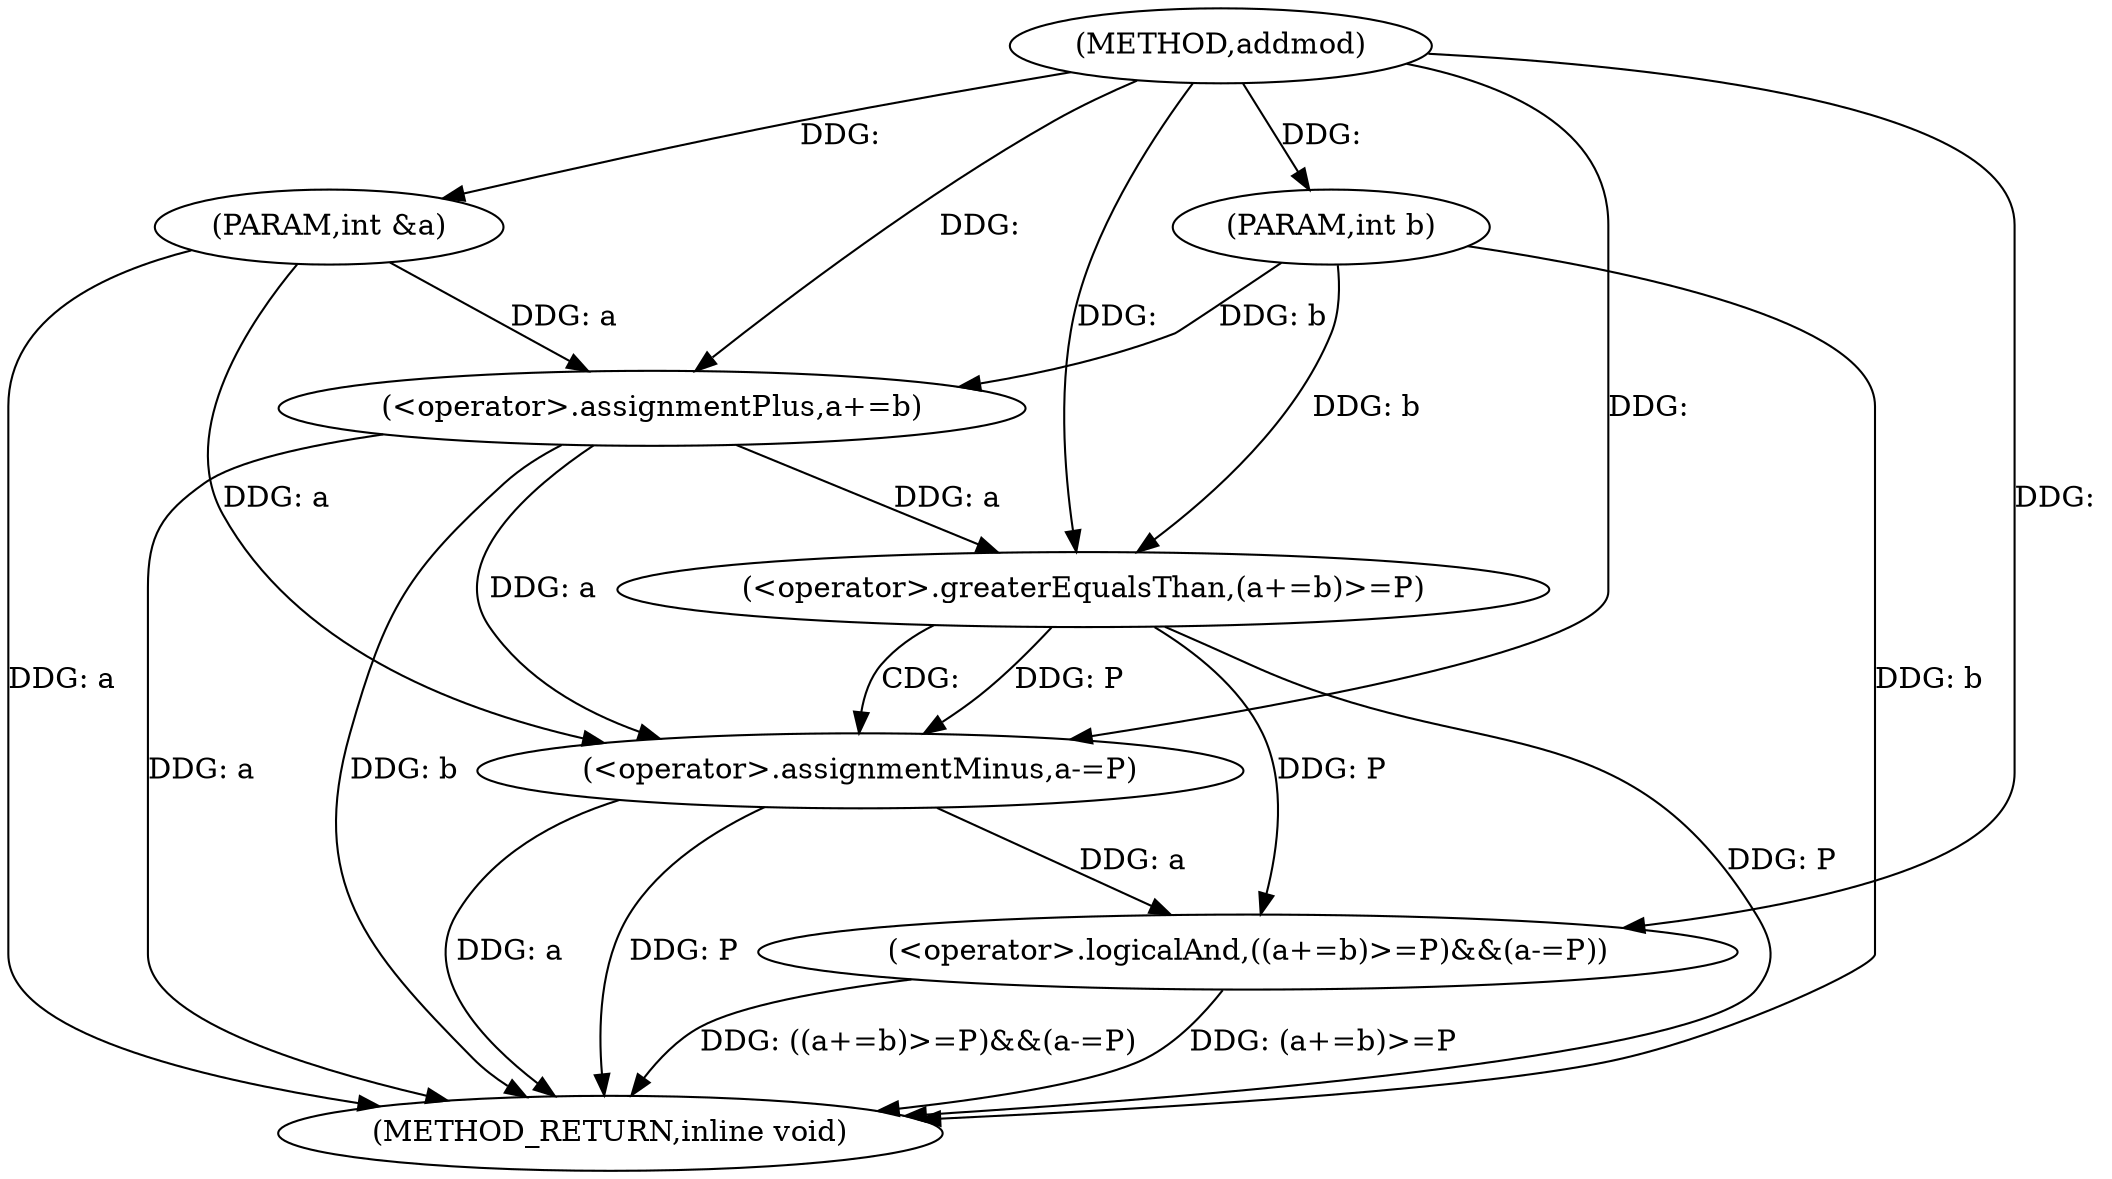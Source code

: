 digraph "addmod" {  
"1000190" [label = "(METHOD,addmod)" ]
"1000203" [label = "(METHOD_RETURN,inline void)" ]
"1000191" [label = "(PARAM,int &a)" ]
"1000192" [label = "(PARAM,int b)" ]
"1000194" [label = "(<operator>.logicalAnd,((a+=b)>=P)&&(a-=P))" ]
"1000195" [label = "(<operator>.greaterEqualsThan,(a+=b)>=P)" ]
"1000200" [label = "(<operator>.assignmentMinus,a-=P)" ]
"1000196" [label = "(<operator>.assignmentPlus,a+=b)" ]
  "1000191" -> "1000203"  [ label = "DDG: a"] 
  "1000192" -> "1000203"  [ label = "DDG: b"] 
  "1000196" -> "1000203"  [ label = "DDG: a"] 
  "1000196" -> "1000203"  [ label = "DDG: b"] 
  "1000195" -> "1000203"  [ label = "DDG: P"] 
  "1000194" -> "1000203"  [ label = "DDG: (a+=b)>=P"] 
  "1000200" -> "1000203"  [ label = "DDG: a"] 
  "1000200" -> "1000203"  [ label = "DDG: P"] 
  "1000194" -> "1000203"  [ label = "DDG: ((a+=b)>=P)&&(a-=P)"] 
  "1000190" -> "1000191"  [ label = "DDG: "] 
  "1000190" -> "1000192"  [ label = "DDG: "] 
  "1000195" -> "1000194"  [ label = "DDG: P"] 
  "1000200" -> "1000194"  [ label = "DDG: a"] 
  "1000190" -> "1000194"  [ label = "DDG: "] 
  "1000196" -> "1000195"  [ label = "DDG: a"] 
  "1000192" -> "1000195"  [ label = "DDG: b"] 
  "1000190" -> "1000195"  [ label = "DDG: "] 
  "1000196" -> "1000200"  [ label = "DDG: a"] 
  "1000191" -> "1000200"  [ label = "DDG: a"] 
  "1000190" -> "1000200"  [ label = "DDG: "] 
  "1000195" -> "1000200"  [ label = "DDG: P"] 
  "1000191" -> "1000196"  [ label = "DDG: a"] 
  "1000190" -> "1000196"  [ label = "DDG: "] 
  "1000192" -> "1000196"  [ label = "DDG: b"] 
  "1000195" -> "1000200"  [ label = "CDG: "] 
}
